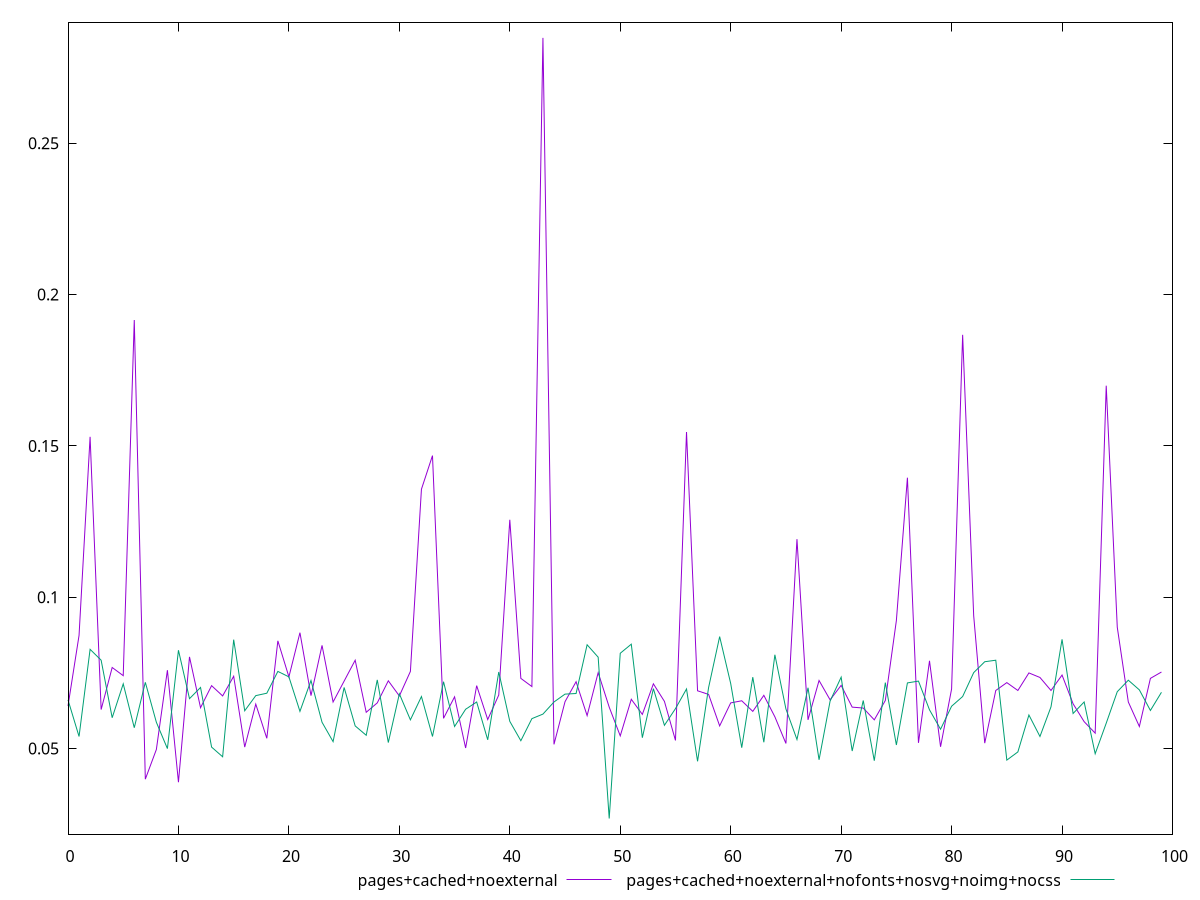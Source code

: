 $_pagesCachedNoexternal <<EOF
0.0641
0.08739999999999999
0.153
0.0629
0.0768
0.0741
0.1916
0.0399
0.049699999999999994
0.0759
0.038900000000000004
0.0803
0.0635
0.07079999999999999
0.0674
0.0739
0.050499999999999996
0.0647
0.0534
0.0856
0.0737
0.08829999999999999
0.0675
0.08409999999999998
0.0654
0.07229999999999999
0.0792
0.062
0.06509999999999999
0.07239999999999999
0.0674
0.0755
0.1357
0.14679999999999999
0.05999999999999999
0.0671
0.0502
0.07079999999999999
0.05959999999999999
0.0677
0.1256
0.0732
0.0705
0.28479999999999994
0.0514
0.0655
0.0721
0.060899999999999996
0.0751
0.0637
0.0542
0.0663
0.06130000000000001
0.07139999999999999
0.0656
0.0527
0.1546
0.0691
0.0679
0.057499999999999996
0.06509999999999999
0.0658
0.062299999999999994
0.06760000000000001
0.0605
0.0517
0.11919999999999997
0.0595
0.0725
0.0661
0.07089999999999999
0.0637
0.0634
0.0595
0.0659
0.09230000000000002
0.1395
0.0519
0.079
0.0506
0.06969999999999998
0.18669999999999998
0.09390000000000001
0.0518
0.0692
0.07179999999999999
0.0692
0.075
0.0735
0.0692
0.0743
0.0648
0.058899999999999994
0.0551
0.1699
0.0901
0.0654
0.05729999999999999
0.0732
0.07529999999999999
EOF
$_pagesCachedNoexternalNofontsNosvgNoimgNocss <<EOF
0.0661
0.054000000000000006
0.08279999999999998
0.0792
0.0602
0.07139999999999999
0.05689999999999999
0.07189999999999999
0.058699999999999995
0.04999999999999999
0.08249999999999999
0.0665
0.0702
0.050499999999999996
0.047299999999999995
0.086
0.0625
0.0675
0.0683
0.0755
0.0737
0.062299999999999994
0.0725
0.058699999999999995
0.0523
0.0702
0.057499999999999996
0.054400000000000004
0.07269999999999999
0.052
0.0681
0.0595
0.0672
0.054000000000000006
0.0721
0.05729999999999999
0.063
0.0654
0.0529
0.07529999999999999
0.059
0.052599999999999994
0.059899999999999995
0.061399999999999996
0.0654
0.068
0.06820000000000001
0.08429999999999999
0.08020000000000001
0.0269
0.0815
0.0845
0.0536
0.0698
0.057699999999999994
0.06319999999999999
0.06969999999999998
0.0458
0.0702
0.087
0.0715
0.0503
0.0736
0.05210000000000001
0.081
0.0631
0.053
0.0701
0.0463
0.0657
0.0736
0.04920000000000001
0.0659
0.04600000000000001
0.07179999999999999
0.051199999999999996
0.0717
0.07229999999999999
0.0628
0.05639999999999999
0.064
0.0672
0.0751
0.0787
0.0792
0.0462
0.0489
0.061099999999999995
0.054000000000000006
0.0638
0.0861
0.0616
0.0654
0.04830000000000001
0.058399999999999994
0.06879999999999999
0.0726
0.06939999999999999
0.0626
0.06860000000000001
EOF
set key outside below
set terminal pngcairo
set output "report_00006_2020-11-02T20-21-41.718Z/network-rtt/network-rtt_pages+cached+noexternal_pages+cached+noexternal+nofonts+nosvg+noimg+nocss.png"
set yrange [0.021742:0.28995799999999994]
plot $_pagesCachedNoexternal title "pages+cached+noexternal" with line ,$_pagesCachedNoexternalNofontsNosvgNoimgNocss title "pages+cached+noexternal+nofonts+nosvg+noimg+nocss" with line ,